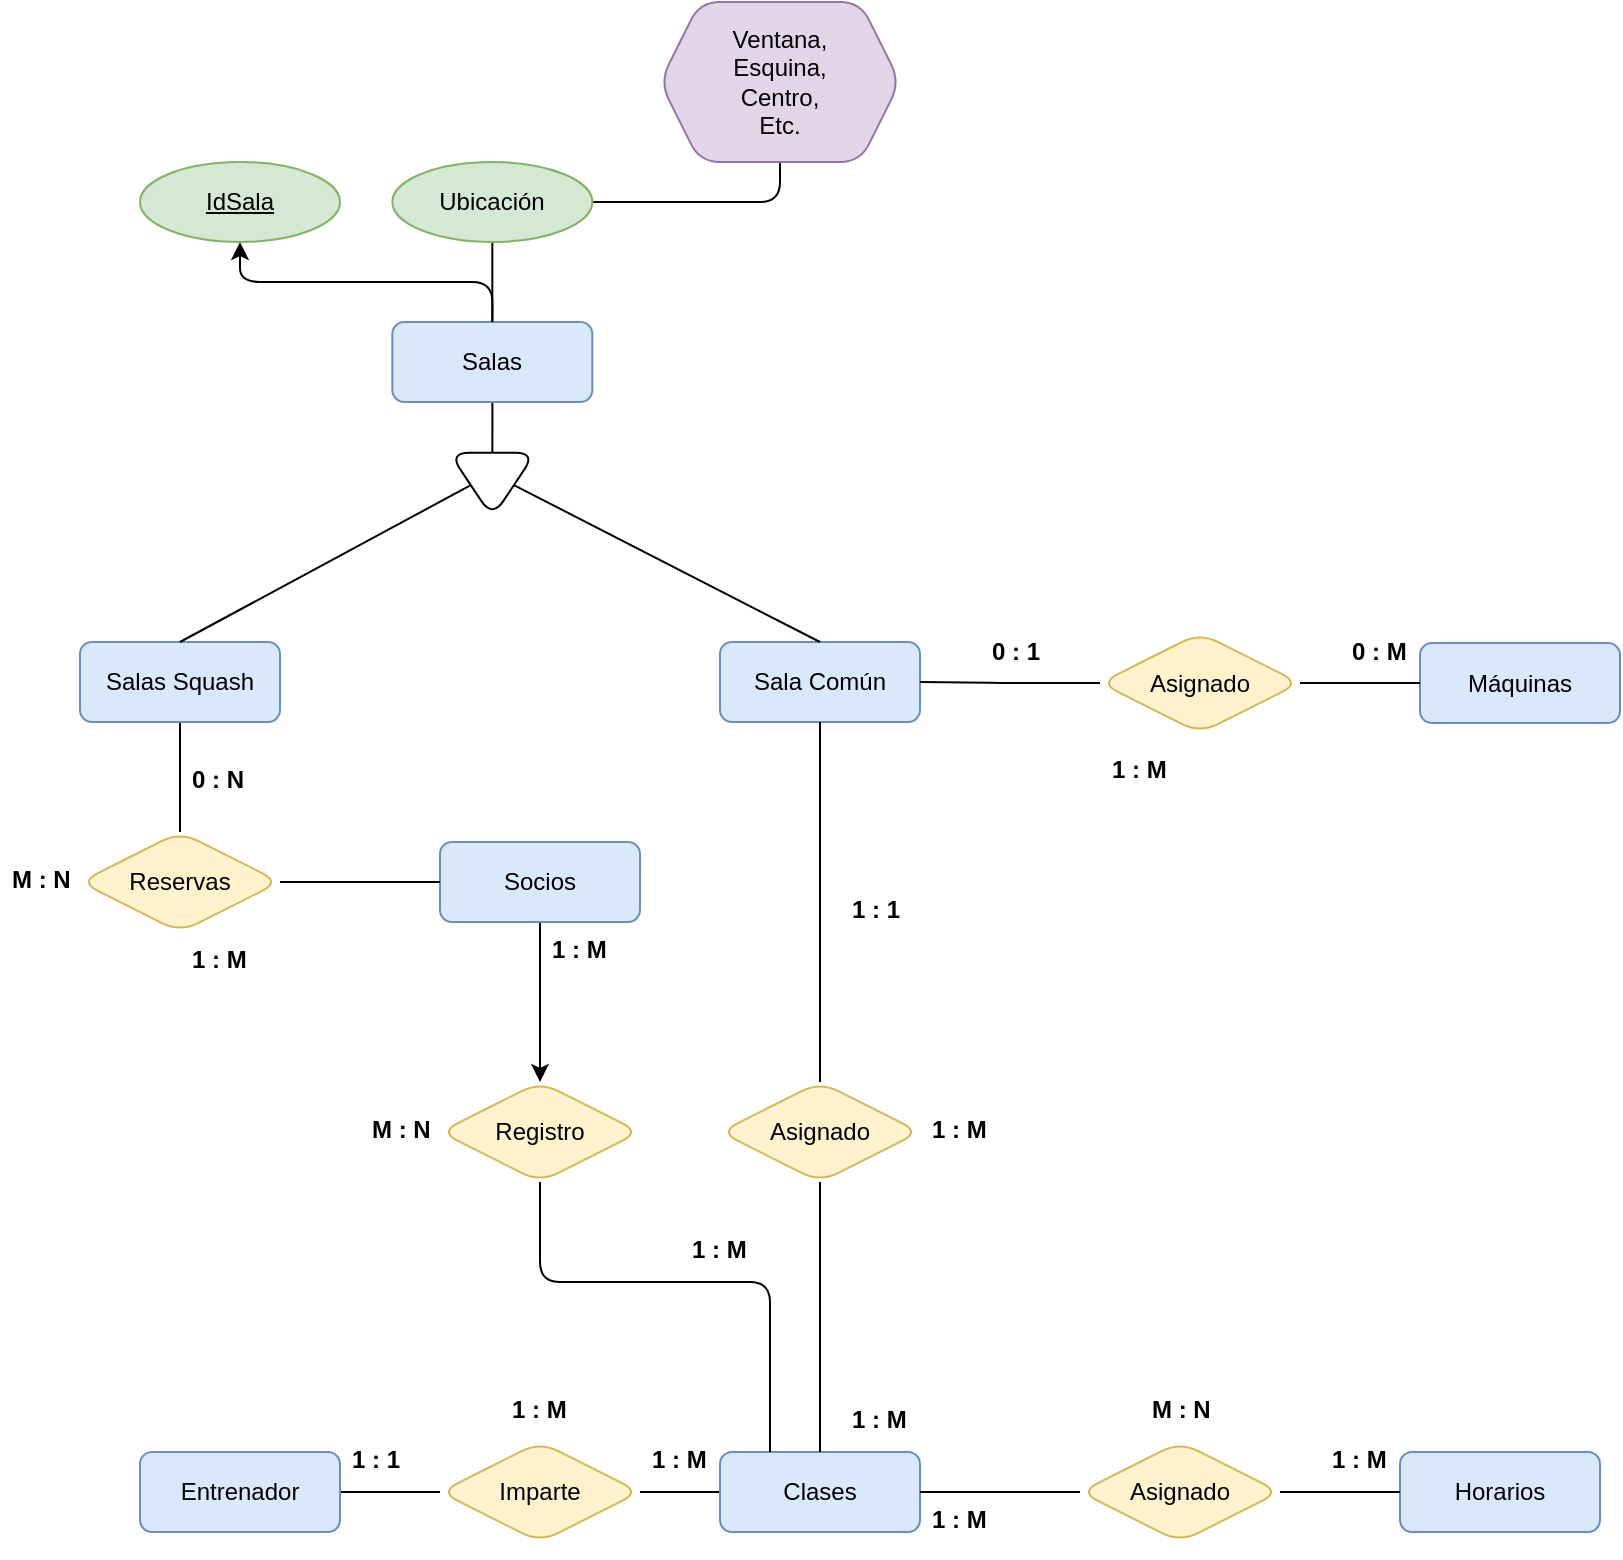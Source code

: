 <mxfile version="24.2.5" type="github">
  <diagram name="Página-1" id="1MkTyme_7WJyzQmy0kGP">
    <mxGraphModel dx="708" dy="1617" grid="1" gridSize="10" guides="1" tooltips="1" connect="1" arrows="1" fold="1" page="1" pageScale="1" pageWidth="827" pageHeight="1169" math="0" shadow="0">
      <root>
        <mxCell id="0" />
        <mxCell id="1" parent="0" />
        <mxCell id="kHYHPtMem_qtSoGcVM8E-1" value="Sala Común" style="whiteSpace=wrap;html=1;align=center;fillColor=#dae8fc;strokeColor=#6c8ebf;fontSize=12;rounded=1;" parent="1" vertex="1">
          <mxGeometry x="360" y="160" width="100" height="40" as="geometry" />
        </mxCell>
        <mxCell id="Ol6Qqk-GlatQAoq85x_6-18" style="edgeStyle=orthogonalEdgeStyle;rounded=1;orthogonalLoop=1;jettySize=auto;html=1;" edge="1" parent="1" source="kHYHPtMem_qtSoGcVM8E-2" target="Ol6Qqk-GlatQAoq85x_6-17">
          <mxGeometry relative="1" as="geometry" />
        </mxCell>
        <mxCell id="kHYHPtMem_qtSoGcVM8E-2" value="Socios" style="whiteSpace=wrap;html=1;align=center;fillColor=#dae8fc;strokeColor=#6c8ebf;rounded=1;" parent="1" vertex="1">
          <mxGeometry x="220" y="260" width="100" height="40" as="geometry" />
        </mxCell>
        <mxCell id="kHYHPtMem_qtSoGcVM8E-31" value="" style="edgeStyle=orthogonalEdgeStyle;rounded=1;orthogonalLoop=1;jettySize=auto;html=1;endArrow=none;endFill=0;" parent="1" source="kHYHPtMem_qtSoGcVM8E-3" target="kHYHPtMem_qtSoGcVM8E-25" edge="1">
          <mxGeometry relative="1" as="geometry" />
        </mxCell>
        <mxCell id="kHYHPtMem_qtSoGcVM8E-3" value="Entrenador" style="whiteSpace=wrap;html=1;align=center;fillColor=#dae8fc;strokeColor=#6c8ebf;rounded=1;" parent="1" vertex="1">
          <mxGeometry x="70" y="565" width="100" height="40" as="geometry" />
        </mxCell>
        <mxCell id="kHYHPtMem_qtSoGcVM8E-4" value="Máquinas" style="whiteSpace=wrap;html=1;align=center;fillColor=#dae8fc;strokeColor=#6c8ebf;rounded=1;" parent="1" vertex="1">
          <mxGeometry x="710" y="160.5" width="100" height="40" as="geometry" />
        </mxCell>
        <mxCell id="Ol6Qqk-GlatQAoq85x_6-3" style="edgeStyle=orthogonalEdgeStyle;rounded=1;orthogonalLoop=1;jettySize=auto;html=1;entryX=0.5;entryY=0;entryDx=0;entryDy=0;endArrow=none;endFill=0;" edge="1" parent="1" source="kHYHPtMem_qtSoGcVM8E-5" target="Ol6Qqk-GlatQAoq85x_6-1">
          <mxGeometry relative="1" as="geometry" />
        </mxCell>
        <mxCell id="kHYHPtMem_qtSoGcVM8E-5" value="Salas Squash" style="whiteSpace=wrap;html=1;align=center;fillColor=#dae8fc;strokeColor=#6c8ebf;rounded=1;" parent="1" vertex="1">
          <mxGeometry x="40.0" y="160" width="100" height="40" as="geometry" />
        </mxCell>
        <mxCell id="kHYHPtMem_qtSoGcVM8E-12" value="" style="edgeStyle=orthogonalEdgeStyle;rounded=1;orthogonalLoop=1;jettySize=auto;html=1;endArrow=none;endFill=0;" parent="1" source="kHYHPtMem_qtSoGcVM8E-6" target="kHYHPtMem_qtSoGcVM8E-4" edge="1">
          <mxGeometry relative="1" as="geometry" />
        </mxCell>
        <mxCell id="kHYHPtMem_qtSoGcVM8E-16" style="edgeStyle=orthogonalEdgeStyle;rounded=1;orthogonalLoop=1;jettySize=auto;html=1;endArrow=none;endFill=0;" parent="1" source="kHYHPtMem_qtSoGcVM8E-6" target="kHYHPtMem_qtSoGcVM8E-1" edge="1">
          <mxGeometry relative="1" as="geometry" />
        </mxCell>
        <mxCell id="kHYHPtMem_qtSoGcVM8E-6" value="Asignado" style="shape=rhombus;perimeter=rhombusPerimeter;whiteSpace=wrap;html=1;align=center;fillColor=#fff2cc;strokeColor=#d6b656;rounded=1;" parent="1" vertex="1">
          <mxGeometry x="550" y="155.5" width="100" height="50" as="geometry" />
        </mxCell>
        <mxCell id="kHYHPtMem_qtSoGcVM8E-7" value="1 : M" style="text;strokeColor=none;fillColor=none;spacingLeft=4;spacingRight=4;overflow=hidden;rotatable=0;points=[[0,0.5],[1,0.5]];portConstraint=eastwest;fontSize=12;whiteSpace=wrap;html=1;fontStyle=1;rounded=1;" parent="1" vertex="1">
          <mxGeometry x="550" y="210" width="40" height="30" as="geometry" />
        </mxCell>
        <mxCell id="kHYHPtMem_qtSoGcVM8E-30" value="" style="edgeStyle=orthogonalEdgeStyle;rounded=1;orthogonalLoop=1;jettySize=auto;html=1;endArrow=none;endFill=0;" parent="1" source="kHYHPtMem_qtSoGcVM8E-10" target="kHYHPtMem_qtSoGcVM8E-25" edge="1">
          <mxGeometry relative="1" as="geometry" />
        </mxCell>
        <mxCell id="kHYHPtMem_qtSoGcVM8E-10" value="Clases" style="whiteSpace=wrap;html=1;align=center;fillColor=#dae8fc;strokeColor=#6c8ebf;rounded=1;" parent="1" vertex="1">
          <mxGeometry x="360" y="565" width="100" height="40" as="geometry" />
        </mxCell>
        <mxCell id="kHYHPtMem_qtSoGcVM8E-13" value="0 : M" style="text;strokeColor=none;fillColor=none;spacingLeft=4;spacingRight=4;overflow=hidden;rotatable=0;points=[[0,0.5],[1,0.5]];portConstraint=eastwest;fontSize=12;whiteSpace=wrap;html=1;fontStyle=1;rounded=1;" parent="1" vertex="1">
          <mxGeometry x="670" y="150.5" width="40" height="30" as="geometry" />
        </mxCell>
        <mxCell id="kHYHPtMem_qtSoGcVM8E-14" value="0 : 1" style="text;strokeColor=none;fillColor=none;spacingLeft=4;spacingRight=4;overflow=hidden;rotatable=0;points=[[0,0.5],[1,0.5]];portConstraint=eastwest;fontSize=12;whiteSpace=wrap;html=1;fontStyle=1;rounded=1;" parent="1" vertex="1">
          <mxGeometry x="490" y="150.5" width="40" height="30" as="geometry" />
        </mxCell>
        <mxCell id="kHYHPtMem_qtSoGcVM8E-22" value="" style="edgeStyle=orthogonalEdgeStyle;rounded=1;orthogonalLoop=1;jettySize=auto;html=1;endArrow=none;endFill=0;" parent="1" source="kHYHPtMem_qtSoGcVM8E-17" target="kHYHPtMem_qtSoGcVM8E-1" edge="1">
          <mxGeometry relative="1" as="geometry" />
        </mxCell>
        <mxCell id="kHYHPtMem_qtSoGcVM8E-24" style="edgeStyle=orthogonalEdgeStyle;rounded=1;orthogonalLoop=1;jettySize=auto;html=1;endArrow=none;endFill=0;" parent="1" source="kHYHPtMem_qtSoGcVM8E-17" target="kHYHPtMem_qtSoGcVM8E-10" edge="1">
          <mxGeometry relative="1" as="geometry" />
        </mxCell>
        <mxCell id="kHYHPtMem_qtSoGcVM8E-17" value="Asignado" style="shape=rhombus;perimeter=rhombusPerimeter;whiteSpace=wrap;html=1;align=center;fillColor=#fff2cc;strokeColor=#d6b656;rounded=1;" parent="1" vertex="1">
          <mxGeometry x="360" y="380" width="100" height="50" as="geometry" />
        </mxCell>
        <mxCell id="kHYHPtMem_qtSoGcVM8E-19" value="1 : M" style="text;strokeColor=none;fillColor=none;spacingLeft=4;spacingRight=4;overflow=hidden;rotatable=0;points=[[0,0.5],[1,0.5]];portConstraint=eastwest;fontSize=12;whiteSpace=wrap;html=1;fontStyle=1;rounded=1;" parent="1" vertex="1">
          <mxGeometry x="460" y="390" width="40" height="30" as="geometry" />
        </mxCell>
        <mxCell id="kHYHPtMem_qtSoGcVM8E-20" value="1 : M" style="text;strokeColor=none;fillColor=none;spacingLeft=4;spacingRight=4;overflow=hidden;rotatable=0;points=[[0,0.5],[1,0.5]];portConstraint=eastwest;fontSize=12;whiteSpace=wrap;html=1;fontStyle=1;rounded=1;" parent="1" vertex="1">
          <mxGeometry x="420" y="535" width="40" height="30" as="geometry" />
        </mxCell>
        <mxCell id="kHYHPtMem_qtSoGcVM8E-21" value="1 : 1" style="text;strokeColor=none;fillColor=none;spacingLeft=4;spacingRight=4;overflow=hidden;rotatable=0;points=[[0,0.5],[1,0.5]];portConstraint=eastwest;fontSize=12;whiteSpace=wrap;html=1;fontStyle=1;rounded=1;" parent="1" vertex="1">
          <mxGeometry x="420" y="280" width="40" height="30" as="geometry" />
        </mxCell>
        <mxCell id="kHYHPtMem_qtSoGcVM8E-25" value="Imparte" style="shape=rhombus;perimeter=rhombusPerimeter;whiteSpace=wrap;html=1;align=center;fillColor=#fff2cc;strokeColor=#d6b656;rounded=1;" parent="1" vertex="1">
          <mxGeometry x="220" y="560" width="100" height="50" as="geometry" />
        </mxCell>
        <mxCell id="kHYHPtMem_qtSoGcVM8E-28" value="1 : M" style="text;strokeColor=none;fillColor=none;spacingLeft=4;spacingRight=4;overflow=hidden;rotatable=0;points=[[0,0.5],[1,0.5]];portConstraint=eastwest;fontSize=12;whiteSpace=wrap;html=1;fontStyle=1;rounded=1;" parent="1" vertex="1">
          <mxGeometry x="250" y="530" width="40" height="30" as="geometry" />
        </mxCell>
        <mxCell id="kHYHPtMem_qtSoGcVM8E-32" value="1 : M" style="text;strokeColor=none;fillColor=none;spacingLeft=4;spacingRight=4;overflow=hidden;rotatable=0;points=[[0,0.5],[1,0.5]];portConstraint=eastwest;fontSize=12;whiteSpace=wrap;html=1;fontStyle=1;rounded=1;" parent="1" vertex="1">
          <mxGeometry x="320" y="555" width="40" height="30" as="geometry" />
        </mxCell>
        <mxCell id="kHYHPtMem_qtSoGcVM8E-33" value="1 : 1" style="text;strokeColor=none;fillColor=none;spacingLeft=4;spacingRight=4;overflow=hidden;rotatable=0;points=[[0,0.5],[1,0.5]];portConstraint=eastwest;fontSize=12;whiteSpace=wrap;html=1;fontStyle=1;rounded=1;" parent="1" vertex="1">
          <mxGeometry x="170" y="555" width="40" height="30" as="geometry" />
        </mxCell>
        <mxCell id="kHYHPtMem_qtSoGcVM8E-36" value="" style="edgeStyle=orthogonalEdgeStyle;rounded=1;orthogonalLoop=1;jettySize=auto;html=1;endArrow=none;endFill=0;" parent="1" source="kHYHPtMem_qtSoGcVM8E-34" target="kHYHPtMem_qtSoGcVM8E-35" edge="1">
          <mxGeometry relative="1" as="geometry" />
        </mxCell>
        <mxCell id="Ol6Qqk-GlatQAoq85x_6-32" style="edgeStyle=orthogonalEdgeStyle;rounded=1;orthogonalLoop=1;jettySize=auto;html=1;entryX=0.5;entryY=1;entryDx=0;entryDy=0;exitX=0.5;exitY=0;exitDx=0;exitDy=0;" edge="1" parent="1" source="kHYHPtMem_qtSoGcVM8E-34" target="Ol6Qqk-GlatQAoq85x_6-29">
          <mxGeometry relative="1" as="geometry" />
        </mxCell>
        <mxCell id="kHYHPtMem_qtSoGcVM8E-34" value="Salas" style="whiteSpace=wrap;html=1;align=center;fillColor=#dae8fc;strokeColor=#6c8ebf;rounded=1;" parent="1" vertex="1">
          <mxGeometry x="196.17" width="100" height="40" as="geometry" />
        </mxCell>
        <mxCell id="kHYHPtMem_qtSoGcVM8E-35" value="" style="triangle;whiteSpace=wrap;html=1;rotation=90;rounded=1;" parent="1" vertex="1">
          <mxGeometry x="230.0" y="60" width="32.35" height="43.13" as="geometry" />
        </mxCell>
        <mxCell id="kHYHPtMem_qtSoGcVM8E-39" value="" style="endArrow=none;html=1;rounded=1;exitX=0.5;exitY=0;exitDx=0;exitDy=0;entryX=0.5;entryY=1;entryDx=0;entryDy=0;" parent="1" source="kHYHPtMem_qtSoGcVM8E-5" target="kHYHPtMem_qtSoGcVM8E-35" edge="1">
          <mxGeometry width="50" height="50" relative="1" as="geometry">
            <mxPoint x="280" y="250" as="sourcePoint" />
            <mxPoint x="330" y="200" as="targetPoint" />
          </mxGeometry>
        </mxCell>
        <mxCell id="kHYHPtMem_qtSoGcVM8E-40" value="" style="endArrow=none;html=1;rounded=1;exitX=0.5;exitY=0;exitDx=0;exitDy=0;entryX=0.5;entryY=0;entryDx=0;entryDy=0;" parent="1" source="kHYHPtMem_qtSoGcVM8E-35" target="kHYHPtMem_qtSoGcVM8E-1" edge="1">
          <mxGeometry width="50" height="50" relative="1" as="geometry">
            <mxPoint x="170" y="250" as="sourcePoint" />
            <mxPoint x="259" y="163" as="targetPoint" />
          </mxGeometry>
        </mxCell>
        <mxCell id="Ol6Qqk-GlatQAoq85x_6-4" style="edgeStyle=orthogonalEdgeStyle;rounded=1;orthogonalLoop=1;jettySize=auto;html=1;endArrow=none;endFill=0;" edge="1" parent="1" source="Ol6Qqk-GlatQAoq85x_6-1" target="kHYHPtMem_qtSoGcVM8E-2">
          <mxGeometry relative="1" as="geometry" />
        </mxCell>
        <mxCell id="Ol6Qqk-GlatQAoq85x_6-1" value="Reservas" style="shape=rhombus;perimeter=rhombusPerimeter;whiteSpace=wrap;html=1;align=center;fillColor=#fff2cc;strokeColor=#d6b656;rounded=1;" vertex="1" parent="1">
          <mxGeometry x="40" y="255" width="100" height="50" as="geometry" />
        </mxCell>
        <mxCell id="Ol6Qqk-GlatQAoq85x_6-2" value="M : N" style="text;strokeColor=none;fillColor=none;spacingLeft=4;spacingRight=4;overflow=hidden;rotatable=0;points=[[0,0.5],[1,0.5]];portConstraint=eastwest;fontSize=12;whiteSpace=wrap;html=1;fontStyle=1;rounded=1;" vertex="1" parent="1">
          <mxGeometry y="265" width="40" height="30" as="geometry" />
        </mxCell>
        <mxCell id="Ol6Qqk-GlatQAoq85x_6-5" value="0 : N" style="text;strokeColor=none;fillColor=none;spacingLeft=4;spacingRight=4;overflow=hidden;rotatable=0;points=[[0,0.5],[1,0.5]];portConstraint=eastwest;fontSize=12;whiteSpace=wrap;html=1;fontStyle=1;rounded=1;" vertex="1" parent="1">
          <mxGeometry x="90" y="215" width="40" height="30" as="geometry" />
        </mxCell>
        <mxCell id="Ol6Qqk-GlatQAoq85x_6-6" value="1 : M" style="text;strokeColor=none;fillColor=none;spacingLeft=4;spacingRight=4;overflow=hidden;rotatable=0;points=[[0,0.5],[1,0.5]];portConstraint=eastwest;fontSize=12;whiteSpace=wrap;html=1;fontStyle=1;rounded=1;" vertex="1" parent="1">
          <mxGeometry x="90" y="305" width="40" height="30" as="geometry" />
        </mxCell>
        <mxCell id="Ol6Qqk-GlatQAoq85x_6-11" value="Horarios" style="whiteSpace=wrap;html=1;align=center;fillColor=#dae8fc;strokeColor=#6c8ebf;rounded=1;" vertex="1" parent="1">
          <mxGeometry x="700" y="565" width="100" height="40" as="geometry" />
        </mxCell>
        <mxCell id="Ol6Qqk-GlatQAoq85x_6-15" style="edgeStyle=orthogonalEdgeStyle;rounded=1;orthogonalLoop=1;jettySize=auto;html=1;entryX=0;entryY=0.5;entryDx=0;entryDy=0;endArrow=none;endFill=0;" edge="1" parent="1" source="Ol6Qqk-GlatQAoq85x_6-13" target="Ol6Qqk-GlatQAoq85x_6-11">
          <mxGeometry relative="1" as="geometry" />
        </mxCell>
        <mxCell id="Ol6Qqk-GlatQAoq85x_6-16" style="edgeStyle=orthogonalEdgeStyle;rounded=1;orthogonalLoop=1;jettySize=auto;html=1;endArrow=none;endFill=0;" edge="1" parent="1" source="Ol6Qqk-GlatQAoq85x_6-13" target="kHYHPtMem_qtSoGcVM8E-10">
          <mxGeometry relative="1" as="geometry" />
        </mxCell>
        <mxCell id="Ol6Qqk-GlatQAoq85x_6-13" value="Asignado" style="shape=rhombus;perimeter=rhombusPerimeter;whiteSpace=wrap;html=1;align=center;fillColor=#fff2cc;strokeColor=#d6b656;rounded=1;" vertex="1" parent="1">
          <mxGeometry x="540" y="560" width="100" height="50" as="geometry" />
        </mxCell>
        <mxCell id="Ol6Qqk-GlatQAoq85x_6-14" value="M : N" style="text;strokeColor=none;fillColor=none;spacingLeft=4;spacingRight=4;overflow=hidden;rotatable=0;points=[[0,0.5],[1,0.5]];portConstraint=eastwest;fontSize=12;whiteSpace=wrap;html=1;fontStyle=1;rounded=1;" vertex="1" parent="1">
          <mxGeometry x="570" y="530" width="40" height="30" as="geometry" />
        </mxCell>
        <mxCell id="Ol6Qqk-GlatQAoq85x_6-19" style="edgeStyle=orthogonalEdgeStyle;rounded=1;orthogonalLoop=1;jettySize=auto;html=1;entryX=0.25;entryY=0;entryDx=0;entryDy=0;exitX=0.5;exitY=1;exitDx=0;exitDy=0;endArrow=none;endFill=0;" edge="1" parent="1" source="Ol6Qqk-GlatQAoq85x_6-17" target="kHYHPtMem_qtSoGcVM8E-10">
          <mxGeometry relative="1" as="geometry">
            <Array as="points">
              <mxPoint x="270" y="480" />
              <mxPoint x="385" y="480" />
            </Array>
          </mxGeometry>
        </mxCell>
        <mxCell id="Ol6Qqk-GlatQAoq85x_6-17" value="Registro" style="shape=rhombus;perimeter=rhombusPerimeter;whiteSpace=wrap;html=1;align=center;fillColor=#fff2cc;strokeColor=#d6b656;rounded=1;" vertex="1" parent="1">
          <mxGeometry x="220" y="380" width="100" height="50" as="geometry" />
        </mxCell>
        <mxCell id="Ol6Qqk-GlatQAoq85x_6-20" value="M : N" style="text;strokeColor=none;fillColor=none;spacingLeft=4;spacingRight=4;overflow=hidden;rotatable=0;points=[[0,0.5],[1,0.5]];portConstraint=eastwest;fontSize=12;whiteSpace=wrap;html=1;fontStyle=1;rounded=1;" vertex="1" parent="1">
          <mxGeometry x="180" y="390" width="40" height="30" as="geometry" />
        </mxCell>
        <mxCell id="Ol6Qqk-GlatQAoq85x_6-21" value="1 : M" style="text;strokeColor=none;fillColor=none;spacingLeft=4;spacingRight=4;overflow=hidden;rotatable=0;points=[[0,0.5],[1,0.5]];portConstraint=eastwest;fontSize=12;whiteSpace=wrap;html=1;fontStyle=1;rounded=1;" vertex="1" parent="1">
          <mxGeometry x="460" y="585" width="40" height="30" as="geometry" />
        </mxCell>
        <mxCell id="Ol6Qqk-GlatQAoq85x_6-22" value="1 : M" style="text;strokeColor=none;fillColor=none;spacingLeft=4;spacingRight=4;overflow=hidden;rotatable=0;points=[[0,0.5],[1,0.5]];portConstraint=eastwest;fontSize=12;whiteSpace=wrap;html=1;fontStyle=1;rounded=1;" vertex="1" parent="1">
          <mxGeometry x="660" y="555" width="40" height="30" as="geometry" />
        </mxCell>
        <mxCell id="Ol6Qqk-GlatQAoq85x_6-23" value="1 : M" style="text;strokeColor=none;fillColor=none;spacingLeft=4;spacingRight=4;overflow=hidden;rotatable=0;points=[[0,0.5],[1,0.5]];portConstraint=eastwest;fontSize=12;whiteSpace=wrap;html=1;fontStyle=1;rounded=1;" vertex="1" parent="1">
          <mxGeometry x="340" y="450" width="40" height="30" as="geometry" />
        </mxCell>
        <mxCell id="Ol6Qqk-GlatQAoq85x_6-24" value="1 : M" style="text;strokeColor=none;fillColor=none;spacingLeft=4;spacingRight=4;overflow=hidden;rotatable=0;points=[[0,0.5],[1,0.5]];portConstraint=eastwest;fontSize=12;whiteSpace=wrap;html=1;fontStyle=1;rounded=1;" vertex="1" parent="1">
          <mxGeometry x="270" y="300" width="40" height="30" as="geometry" />
        </mxCell>
        <mxCell id="Ol6Qqk-GlatQAoq85x_6-26" style="edgeStyle=orthogonalEdgeStyle;rounded=1;orthogonalLoop=1;jettySize=auto;html=1;entryX=0.5;entryY=0;entryDx=0;entryDy=0;endArrow=none;endFill=0;" edge="1" parent="1" source="Ol6Qqk-GlatQAoq85x_6-25" target="kHYHPtMem_qtSoGcVM8E-34">
          <mxGeometry relative="1" as="geometry" />
        </mxCell>
        <mxCell id="Ol6Qqk-GlatQAoq85x_6-28" style="edgeStyle=orthogonalEdgeStyle;rounded=1;orthogonalLoop=1;jettySize=auto;html=1;entryX=0.5;entryY=1;entryDx=0;entryDy=0;endArrow=none;endFill=0;" edge="1" parent="1" source="Ol6Qqk-GlatQAoq85x_6-25" target="Ol6Qqk-GlatQAoq85x_6-27">
          <mxGeometry relative="1" as="geometry" />
        </mxCell>
        <mxCell id="Ol6Qqk-GlatQAoq85x_6-25" value="Ubicación" style="ellipse;whiteSpace=wrap;html=1;align=center;rounded=1;fillColor=#d5e8d4;strokeColor=#82b366;" vertex="1" parent="1">
          <mxGeometry x="196.17" y="-80" width="100" height="40" as="geometry" />
        </mxCell>
        <mxCell id="Ol6Qqk-GlatQAoq85x_6-27" value="Ventana,&lt;div&gt;Esquina,&lt;/div&gt;&lt;div&gt;Centro,&lt;/div&gt;&lt;div&gt;Etc.&lt;/div&gt;" style="shape=hexagon;perimeter=hexagonPerimeter2;whiteSpace=wrap;html=1;fixedSize=1;rounded=1;fillColor=#e1d5e7;strokeColor=#9673a6;" vertex="1" parent="1">
          <mxGeometry x="330" y="-160" width="120" height="80" as="geometry" />
        </mxCell>
        <mxCell id="Ol6Qqk-GlatQAoq85x_6-29" value="IdSala" style="ellipse;whiteSpace=wrap;html=1;align=center;fontStyle=4;rounded=1;fillColor=#d5e8d4;strokeColor=#82b366;" vertex="1" parent="1">
          <mxGeometry x="70" y="-80" width="100" height="40" as="geometry" />
        </mxCell>
      </root>
    </mxGraphModel>
  </diagram>
</mxfile>
